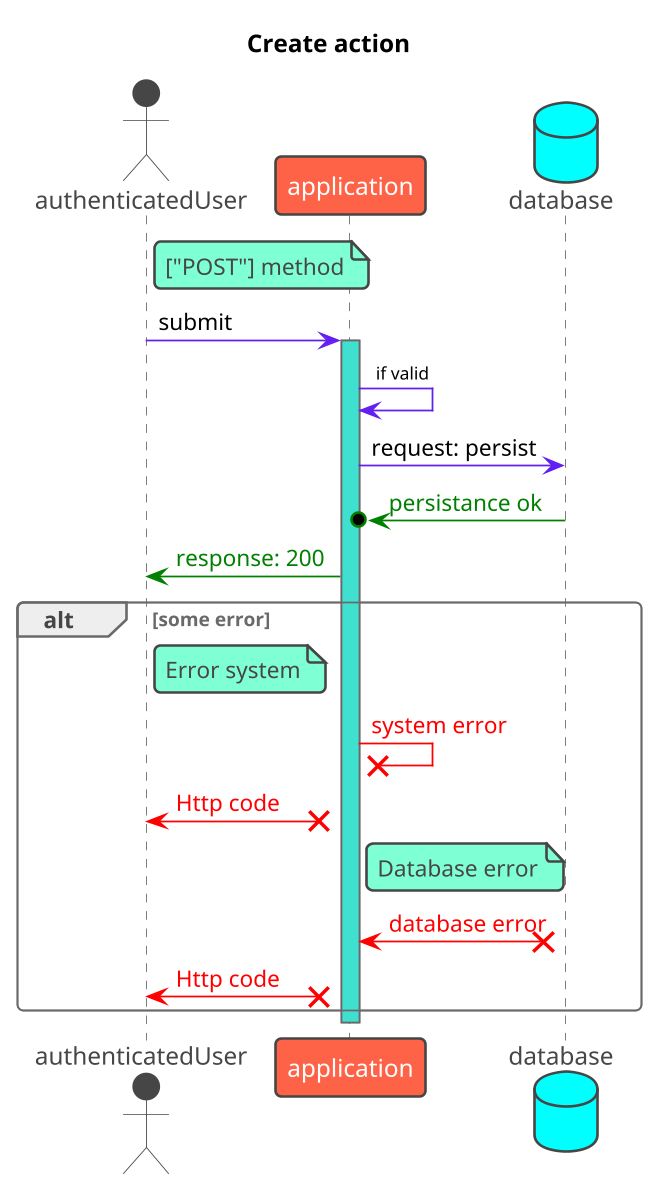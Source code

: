 @startuml
!theme vibrant
scale 650 width
TITLE "Create action"
skinparam class {
    ArrowColor #631FF2
    BorderColor #DB2790
}

actor authenticatedUser as u
participant  application as a
database database as d

note right of u: ["POST"] method
u -> a: submit
activate a #turquoise

a -> a: <size:10> if valid
a -> d: request: persist
d -[#green]>o a: <font color=green>persistance ok
a -[#green]> u: <font color=green>response: 200
alt some error

note right of u: Error system
a -[#red]>x a: <font color=red>system error
a x-[#red]> u: <font color=red>Http code

note right of a: Database error
d x-[#red]> a: <font color=red>database error
a x-[#red]> u: <font color=red>Http code
end
deactivate a
@enduml